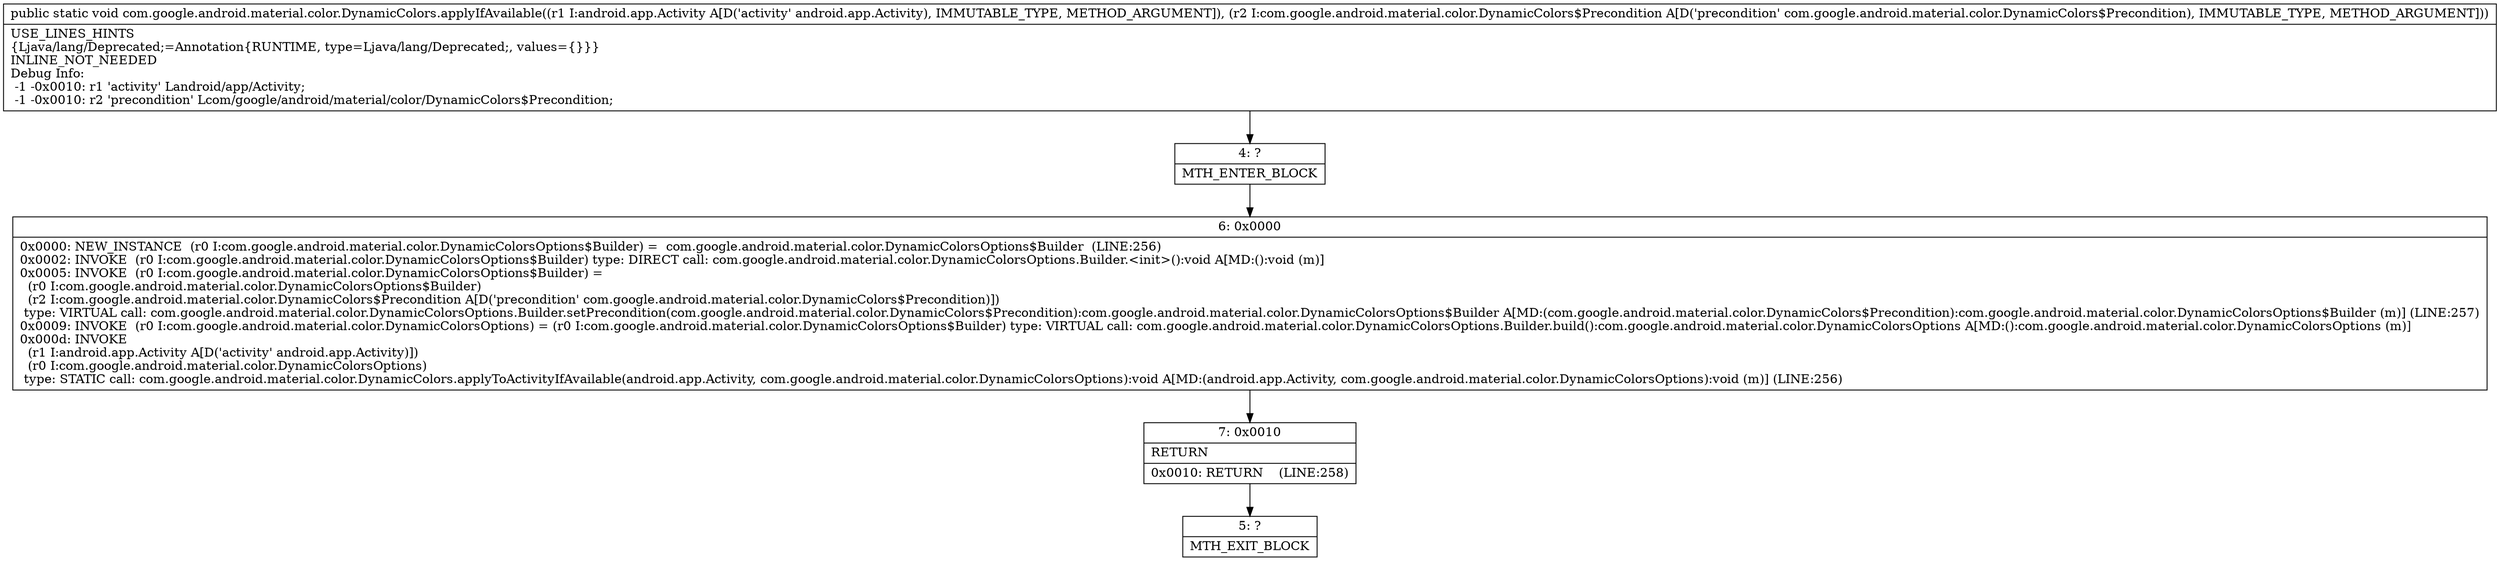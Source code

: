 digraph "CFG forcom.google.android.material.color.DynamicColors.applyIfAvailable(Landroid\/app\/Activity;Lcom\/google\/android\/material\/color\/DynamicColors$Precondition;)V" {
Node_4 [shape=record,label="{4\:\ ?|MTH_ENTER_BLOCK\l}"];
Node_6 [shape=record,label="{6\:\ 0x0000|0x0000: NEW_INSTANCE  (r0 I:com.google.android.material.color.DynamicColorsOptions$Builder) =  com.google.android.material.color.DynamicColorsOptions$Builder  (LINE:256)\l0x0002: INVOKE  (r0 I:com.google.android.material.color.DynamicColorsOptions$Builder) type: DIRECT call: com.google.android.material.color.DynamicColorsOptions.Builder.\<init\>():void A[MD:():void (m)]\l0x0005: INVOKE  (r0 I:com.google.android.material.color.DynamicColorsOptions$Builder) = \l  (r0 I:com.google.android.material.color.DynamicColorsOptions$Builder)\l  (r2 I:com.google.android.material.color.DynamicColors$Precondition A[D('precondition' com.google.android.material.color.DynamicColors$Precondition)])\l type: VIRTUAL call: com.google.android.material.color.DynamicColorsOptions.Builder.setPrecondition(com.google.android.material.color.DynamicColors$Precondition):com.google.android.material.color.DynamicColorsOptions$Builder A[MD:(com.google.android.material.color.DynamicColors$Precondition):com.google.android.material.color.DynamicColorsOptions$Builder (m)] (LINE:257)\l0x0009: INVOKE  (r0 I:com.google.android.material.color.DynamicColorsOptions) = (r0 I:com.google.android.material.color.DynamicColorsOptions$Builder) type: VIRTUAL call: com.google.android.material.color.DynamicColorsOptions.Builder.build():com.google.android.material.color.DynamicColorsOptions A[MD:():com.google.android.material.color.DynamicColorsOptions (m)]\l0x000d: INVOKE  \l  (r1 I:android.app.Activity A[D('activity' android.app.Activity)])\l  (r0 I:com.google.android.material.color.DynamicColorsOptions)\l type: STATIC call: com.google.android.material.color.DynamicColors.applyToActivityIfAvailable(android.app.Activity, com.google.android.material.color.DynamicColorsOptions):void A[MD:(android.app.Activity, com.google.android.material.color.DynamicColorsOptions):void (m)] (LINE:256)\l}"];
Node_7 [shape=record,label="{7\:\ 0x0010|RETURN\l|0x0010: RETURN    (LINE:258)\l}"];
Node_5 [shape=record,label="{5\:\ ?|MTH_EXIT_BLOCK\l}"];
MethodNode[shape=record,label="{public static void com.google.android.material.color.DynamicColors.applyIfAvailable((r1 I:android.app.Activity A[D('activity' android.app.Activity), IMMUTABLE_TYPE, METHOD_ARGUMENT]), (r2 I:com.google.android.material.color.DynamicColors$Precondition A[D('precondition' com.google.android.material.color.DynamicColors$Precondition), IMMUTABLE_TYPE, METHOD_ARGUMENT]))  | USE_LINES_HINTS\l\{Ljava\/lang\/Deprecated;=Annotation\{RUNTIME, type=Ljava\/lang\/Deprecated;, values=\{\}\}\}\lINLINE_NOT_NEEDED\lDebug Info:\l  \-1 \-0x0010: r1 'activity' Landroid\/app\/Activity;\l  \-1 \-0x0010: r2 'precondition' Lcom\/google\/android\/material\/color\/DynamicColors$Precondition;\l}"];
MethodNode -> Node_4;Node_4 -> Node_6;
Node_6 -> Node_7;
Node_7 -> Node_5;
}

